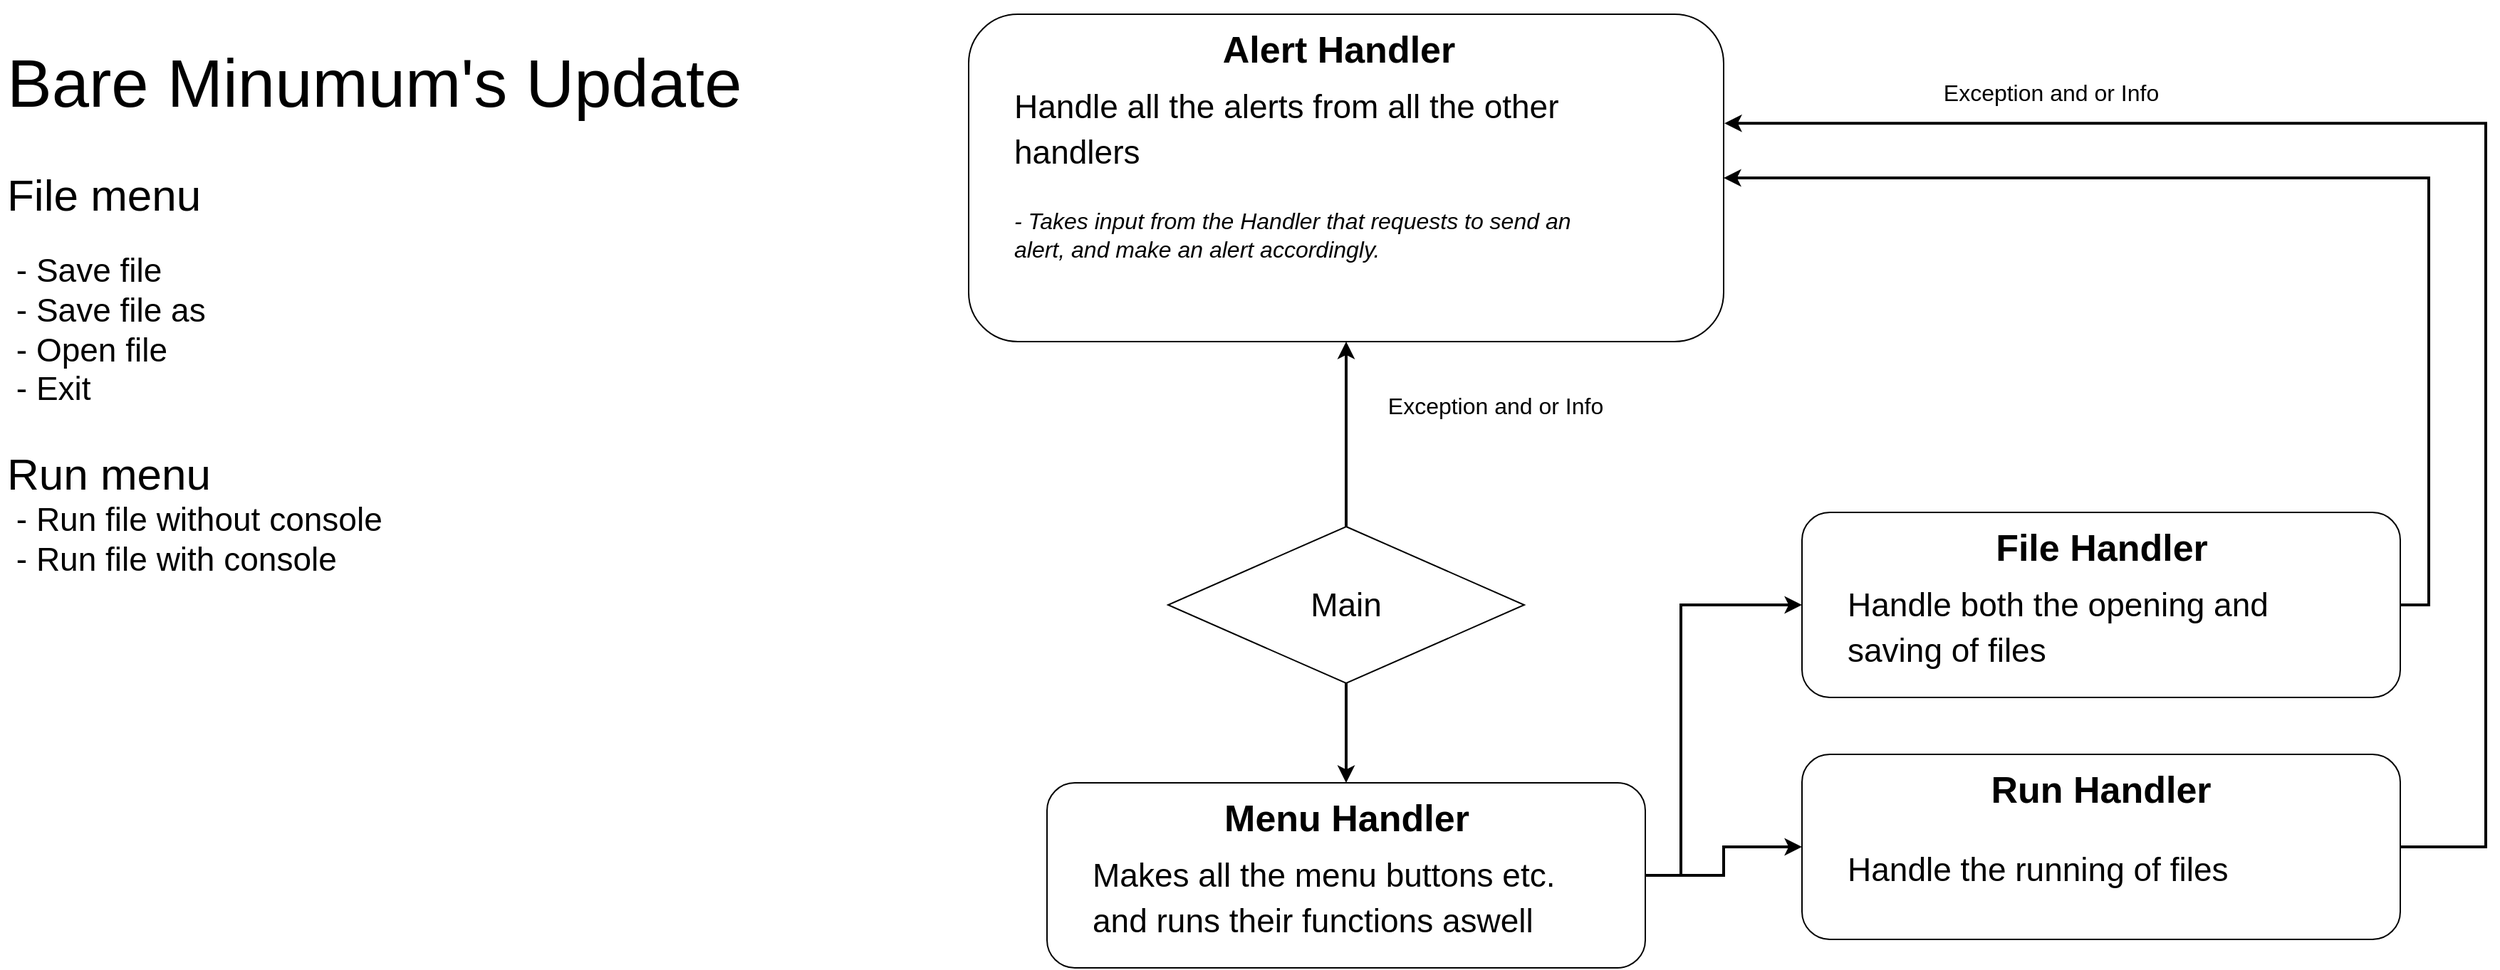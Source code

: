 <mxfile version="19.0.3" type="github">
  <diagram id="udmSuhE3WM6VNkunlPtU" name="Page-1">
    <mxGraphModel dx="2491" dy="1515" grid="1" gridSize="10" guides="1" tooltips="1" connect="1" arrows="1" fold="1" page="1" pageScale="1" pageWidth="2000" pageHeight="1000" math="0" shadow="0">
      <root>
        <mxCell id="0" />
        <mxCell id="1" parent="0" />
        <mxCell id="TcNtyjVMkV9QrZWtxrnO-42" style="edgeStyle=orthogonalEdgeStyle;rounded=0;orthogonalLoop=1;jettySize=auto;html=1;exitX=0.5;exitY=0;exitDx=0;exitDy=0;entryX=0.5;entryY=1;entryDx=0;entryDy=0;fontSize=16;strokeWidth=2;" edge="1" parent="1" source="4Ba1F7DS-I5bztmgg3UU-1" target="TcNtyjVMkV9QrZWtxrnO-33">
          <mxGeometry relative="1" as="geometry" />
        </mxCell>
        <mxCell id="TcNtyjVMkV9QrZWtxrnO-47" style="edgeStyle=orthogonalEdgeStyle;rounded=0;orthogonalLoop=1;jettySize=auto;html=1;exitX=0.5;exitY=1;exitDx=0;exitDy=0;entryX=0.5;entryY=0;entryDx=0;entryDy=0;fontSize=16;strokeWidth=2;" edge="1" parent="1" source="4Ba1F7DS-I5bztmgg3UU-1" target="TcNtyjVMkV9QrZWtxrnO-44">
          <mxGeometry relative="1" as="geometry" />
        </mxCell>
        <mxCell id="4Ba1F7DS-I5bztmgg3UU-1" value="" style="rhombus;whiteSpace=wrap;html=1;" parent="1" vertex="1">
          <mxGeometry x="860" y="450" width="250" height="110" as="geometry" />
        </mxCell>
        <mxCell id="4Ba1F7DS-I5bztmgg3UU-2" value="&lt;font style=&quot;font-size: 23px;&quot;&gt;Main&lt;/font&gt;" style="text;html=1;strokeColor=none;fillColor=none;align=center;verticalAlign=middle;whiteSpace=wrap;rounded=0;" parent="1" vertex="1">
          <mxGeometry x="955" y="490" width="60" height="30" as="geometry" />
        </mxCell>
        <mxCell id="4Ba1F7DS-I5bztmgg3UU-3" value="&lt;h1 style=&quot;font-size: 47px;&quot;&gt;&lt;span style=&quot;background-color: initial; font-weight: normal;&quot;&gt;&lt;font style=&quot;font-size: 47px;&quot;&gt;Bare Minumum&#39;s Update&lt;/font&gt;&lt;/span&gt;&lt;/h1&gt;&lt;h1 style=&quot;font-size: 31px;&quot;&gt;&lt;font style=&quot;font-size: 31px;&quot;&gt;&lt;span style=&quot;background-color: initial; font-weight: normal;&quot;&gt;File menu&lt;/span&gt;&lt;br&gt;&lt;/font&gt;&lt;/h1&gt;&lt;div style=&quot;&quot;&gt;&lt;font style=&quot;font-size: 23px;&quot;&gt;&lt;span style=&quot;white-space: pre;&quot;&gt;	&lt;/span&gt;- Save file&lt;br&gt;&lt;/font&gt;&lt;/div&gt;&lt;div style=&quot;&quot;&gt;&lt;span style=&quot;white-space: pre;&quot;&gt;	&lt;/span&gt;- Save file as&lt;br&gt;&lt;/div&gt;&lt;div style=&quot;&quot;&gt;&lt;span style=&quot;white-space: pre;&quot;&gt;	&lt;/span&gt;- Open file&lt;br&gt;&lt;/div&gt;&lt;div style=&quot;&quot;&gt;&lt;span style=&quot;white-space: pre;&quot;&gt;	&lt;/span&gt;- Exit&lt;br&gt;&lt;/div&gt;&lt;div style=&quot;&quot;&gt;&lt;br&gt;&lt;/div&gt;&lt;div style=&quot;font-size: 31px;&quot;&gt;Run menu&lt;/div&gt;&lt;div style=&quot;&quot;&gt;&lt;span style=&quot;font-size: 23px; white-space: pre;&quot;&gt;&lt;span style=&quot;white-space: pre;&quot;&gt;	&lt;/span&gt;- Run file without console&lt;/span&gt;&lt;/div&gt;&lt;div style=&quot;&quot;&gt;&lt;span style=&quot;font-size: 23px; white-space: pre;&quot;&gt;&lt;span style=&quot;white-space: pre;&quot;&gt;	&lt;/span&gt;- Run file with console	&lt;/span&gt;&lt;br&gt;&lt;/div&gt;" style="text;html=1;strokeColor=none;fillColor=none;spacing=5;spacingTop=-20;whiteSpace=wrap;overflow=hidden;rounded=0;fontSize=23;" parent="1" vertex="1">
          <mxGeometry x="40" y="90" width="590" height="630" as="geometry" />
        </mxCell>
        <mxCell id="TcNtyjVMkV9QrZWtxrnO-39" style="edgeStyle=orthogonalEdgeStyle;rounded=0;orthogonalLoop=1;jettySize=auto;html=1;exitX=1;exitY=0.5;exitDx=0;exitDy=0;fontSize=16;strokeWidth=2;entryX=1;entryY=0.5;entryDx=0;entryDy=0;" edge="1" parent="1" source="TcNtyjVMkV9QrZWtxrnO-21" target="TcNtyjVMkV9QrZWtxrnO-33">
          <mxGeometry relative="1" as="geometry">
            <mxPoint x="1755" y="210.0" as="targetPoint" />
          </mxGeometry>
        </mxCell>
        <mxCell id="TcNtyjVMkV9QrZWtxrnO-21" value="" style="rounded=1;whiteSpace=wrap;html=1;fontSize=23;" vertex="1" parent="1">
          <mxGeometry x="1305" y="440" width="420" height="130" as="geometry" />
        </mxCell>
        <mxCell id="TcNtyjVMkV9QrZWtxrnO-22" value="File Handler" style="text;html=1;strokeColor=none;fillColor=none;align=center;verticalAlign=middle;whiteSpace=wrap;rounded=0;fontSize=26;fontStyle=1" vertex="1" parent="1">
          <mxGeometry x="1437.5" y="450" width="155" height="30" as="geometry" />
        </mxCell>
        <mxCell id="TcNtyjVMkV9QrZWtxrnO-24" value="&lt;font style=&quot;font-size: 23px;&quot;&gt;Handle both the opening and saving of files&lt;/font&gt;" style="text;html=1;strokeColor=none;fillColor=none;align=left;verticalAlign=middle;whiteSpace=wrap;rounded=0;fontSize=26;" vertex="1" parent="1">
          <mxGeometry x="1335" y="490" width="360" height="60" as="geometry" />
        </mxCell>
        <mxCell id="TcNtyjVMkV9QrZWtxrnO-40" style="edgeStyle=orthogonalEdgeStyle;rounded=0;orthogonalLoop=1;jettySize=auto;html=1;exitX=1;exitY=0.5;exitDx=0;exitDy=0;fontSize=16;strokeWidth=2;entryX=1.001;entryY=0.333;entryDx=0;entryDy=0;entryPerimeter=0;" edge="1" parent="1" source="TcNtyjVMkV9QrZWtxrnO-26" target="TcNtyjVMkV9QrZWtxrnO-33">
          <mxGeometry relative="1" as="geometry">
            <mxPoint x="1765" y="170.0" as="targetPoint" />
            <Array as="points">
              <mxPoint x="1785" y="675" />
              <mxPoint x="1785" y="167" />
            </Array>
          </mxGeometry>
        </mxCell>
        <mxCell id="TcNtyjVMkV9QrZWtxrnO-26" value="" style="rounded=1;whiteSpace=wrap;html=1;fontSize=23;" vertex="1" parent="1">
          <mxGeometry x="1305" y="610" width="420" height="130" as="geometry" />
        </mxCell>
        <mxCell id="TcNtyjVMkV9QrZWtxrnO-27" value="Run Handler" style="text;html=1;strokeColor=none;fillColor=none;align=center;verticalAlign=middle;whiteSpace=wrap;rounded=0;fontSize=26;fontStyle=1" vertex="1" parent="1">
          <mxGeometry x="1431.25" y="620" width="167.5" height="30" as="geometry" />
        </mxCell>
        <mxCell id="TcNtyjVMkV9QrZWtxrnO-28" value="&lt;span style=&quot;font-size: 23px;&quot;&gt;Handle the running of files&lt;/span&gt;" style="text;html=1;strokeColor=none;fillColor=none;align=left;verticalAlign=middle;whiteSpace=wrap;rounded=0;fontSize=26;" vertex="1" parent="1">
          <mxGeometry x="1335" y="660" width="360" height="60" as="geometry" />
        </mxCell>
        <mxCell id="TcNtyjVMkV9QrZWtxrnO-33" value="" style="rounded=1;whiteSpace=wrap;html=1;fontSize=23;" vertex="1" parent="1">
          <mxGeometry x="720" y="90" width="530" height="230" as="geometry" />
        </mxCell>
        <mxCell id="TcNtyjVMkV9QrZWtxrnO-34" value="Alert Handler" style="text;html=1;strokeColor=none;fillColor=none;align=center;verticalAlign=middle;whiteSpace=wrap;rounded=0;fontSize=26;fontStyle=1" vertex="1" parent="1">
          <mxGeometry x="891.25" y="100" width="177.5" height="30" as="geometry" />
        </mxCell>
        <mxCell id="TcNtyjVMkV9QrZWtxrnO-35" value="&lt;span style=&quot;font-size: 23px;&quot;&gt;Handle all the alerts from all the other handlers&lt;br&gt;&lt;/span&gt;" style="text;html=1;strokeColor=none;fillColor=none;align=left;verticalAlign=middle;whiteSpace=wrap;rounded=0;fontSize=26;" vertex="1" parent="1">
          <mxGeometry x="750" y="140" width="460" height="60" as="geometry" />
        </mxCell>
        <mxCell id="TcNtyjVMkV9QrZWtxrnO-37" value="- Takes input from the Handler that requests to send an alert, and make an alert accordingly." style="text;html=1;strokeColor=none;fillColor=none;align=left;verticalAlign=middle;whiteSpace=wrap;rounded=0;fontSize=16;fontStyle=2" vertex="1" parent="1">
          <mxGeometry x="750" y="210" width="420" height="70" as="geometry" />
        </mxCell>
        <mxCell id="TcNtyjVMkV9QrZWtxrnO-41" value="Exception and or Info" style="text;html=1;strokeColor=none;fillColor=none;align=center;verticalAlign=middle;whiteSpace=wrap;rounded=0;fontSize=16;" vertex="1" parent="1">
          <mxGeometry x="1385" y="130" width="190" height="30" as="geometry" />
        </mxCell>
        <mxCell id="TcNtyjVMkV9QrZWtxrnO-43" value="Exception and or Info" style="text;html=1;strokeColor=none;fillColor=none;align=center;verticalAlign=middle;whiteSpace=wrap;rounded=0;fontSize=16;" vertex="1" parent="1">
          <mxGeometry x="995" y="350" width="190" height="30" as="geometry" />
        </mxCell>
        <mxCell id="TcNtyjVMkV9QrZWtxrnO-48" style="edgeStyle=orthogonalEdgeStyle;rounded=0;orthogonalLoop=1;jettySize=auto;html=1;exitX=1;exitY=0.5;exitDx=0;exitDy=0;fontSize=16;strokeWidth=2;" edge="1" parent="1" source="TcNtyjVMkV9QrZWtxrnO-44" target="TcNtyjVMkV9QrZWtxrnO-26">
          <mxGeometry relative="1" as="geometry" />
        </mxCell>
        <mxCell id="TcNtyjVMkV9QrZWtxrnO-49" style="edgeStyle=orthogonalEdgeStyle;rounded=0;orthogonalLoop=1;jettySize=auto;html=1;exitX=1;exitY=0.5;exitDx=0;exitDy=0;entryX=0;entryY=0.5;entryDx=0;entryDy=0;fontSize=16;strokeWidth=2;" edge="1" parent="1" source="TcNtyjVMkV9QrZWtxrnO-44" target="TcNtyjVMkV9QrZWtxrnO-21">
          <mxGeometry relative="1" as="geometry">
            <Array as="points">
              <mxPoint x="1220" y="695" />
              <mxPoint x="1220" y="505" />
            </Array>
          </mxGeometry>
        </mxCell>
        <mxCell id="TcNtyjVMkV9QrZWtxrnO-44" value="" style="rounded=1;whiteSpace=wrap;html=1;fontSize=23;" vertex="1" parent="1">
          <mxGeometry x="775" y="630" width="420" height="130" as="geometry" />
        </mxCell>
        <mxCell id="TcNtyjVMkV9QrZWtxrnO-45" value="Menu Handler" style="text;html=1;strokeColor=none;fillColor=none;align=center;verticalAlign=middle;whiteSpace=wrap;rounded=0;fontSize=26;fontStyle=1" vertex="1" parent="1">
          <mxGeometry x="890.63" y="640" width="188.75" height="30" as="geometry" />
        </mxCell>
        <mxCell id="TcNtyjVMkV9QrZWtxrnO-46" value="&lt;span style=&quot;font-size: 23px;&quot;&gt;Makes all the menu buttons etc. and runs their functions aswell&lt;/span&gt;" style="text;html=1;strokeColor=none;fillColor=none;align=left;verticalAlign=middle;whiteSpace=wrap;rounded=0;fontSize=26;" vertex="1" parent="1">
          <mxGeometry x="805" y="680" width="360" height="60" as="geometry" />
        </mxCell>
      </root>
    </mxGraphModel>
  </diagram>
</mxfile>

